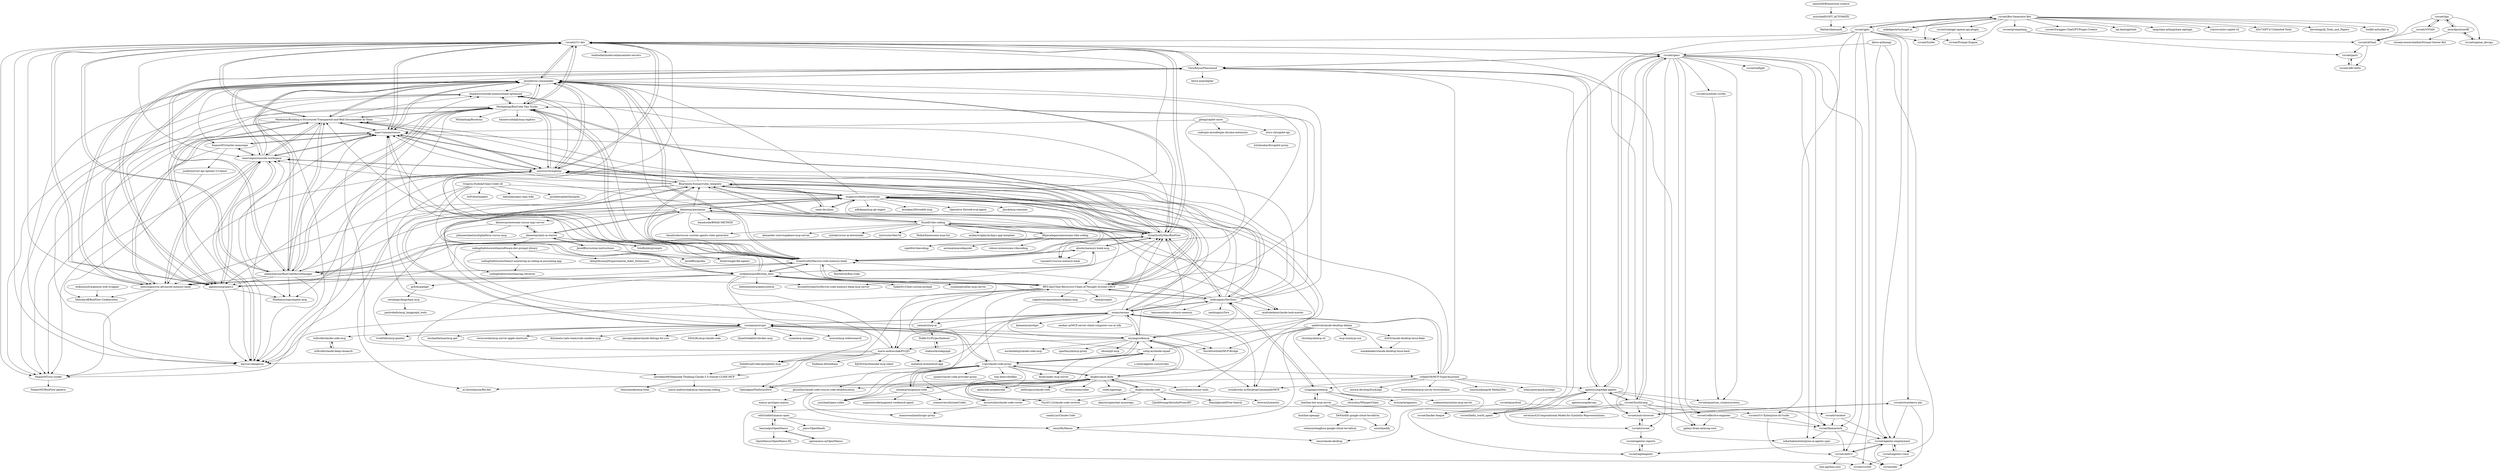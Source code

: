digraph G {
"nanowell/Brainstorm-science" -> "murchie85/GPT_AUTOMATE"
"awardpool/cardfi" -> "ruvnet/daa"
"awardpool/cardfi" -> "ruvnet/openai_devops"
"awardpool/cardfi" -> "streamviewerchatbot/Stream-Viewer-Bot" ["e"=1]
"ruvnet/Bot-Generator-Bot" -> "ruvnet/Surfer"
"ruvnet/Bot-Generator-Bot" -> "ruvnet/Prompt-Engine"
"ruvnet/Bot-Generator-Bot" -> "ruvnet/chatgpt-openai-api-plugin"
"ruvnet/Bot-Generator-Bot" -> "ruvnet/gpts"
"ruvnet/Bot-Generator-Bot" -> "mikebpech/turbogpt.ai"
"ruvnet/Bot-Generator-Bot" -> "ruvnet/promptlang"
"ruvnet/Bot-Generator-Bot" -> "ruvnet/Swagger-ChatGPT-Plugin-Creator"
"ruvnet/Bot-Generator-Bot" -> "ruvnet/AiToml"
"ruvnet/Bot-Generator-Bot" -> "ian-kent/gptchat" ["e"=1]
"ruvnet/Bot-Generator-Bot" -> "Mattie/chatsnack"
"ruvnet/Bot-Generator-Bot" -> "langchain-ai/langchain-aiplugin" ["e"=1]
"ruvnet/Bot-Generator-Bot" -> "rsaryev/auto-copilot-cli" ["e"=1]
"ruvnet/Bot-Generator-Bot" -> "d3n7/GPT-4-Unlimited-Tools" ["e"=1]
"ruvnet/Bot-Generator-Bot" -> "daveshap/AI_Tools_and_Papers" ["e"=1]
"ruvnet/Bot-Generator-Bot" -> "toolkit-ai/toolkit-ai" ["e"=1]
"ruvnet/daa" -> "ruvnet/VIVIAN"
"ruvnet/daa" -> "awardpool/cardfi"
"ruvnet/daa" -> "ruvnet/AiToml"
"ruvnet/daa" -> "ruvnet/openai_devops"
"ruvnet/VIVIAN" -> "ruvnet/daa"
"ruvnet/VIVIAN" -> "ruvnet/AiToml"
"ruvnet/promptlang" -> "ruvnet/paris"
"ruvnet/promptlang" -> "ruvnet/AiToml"
"ruvnet/chatgpt-openai-api-plugin" -> "ruvnet/Surfer"
"ruvnet/chatgpt-openai-api-plugin" -> "ruvnet/Prompt-Engine"
"ruvnet/AiToml" -> "ruvnet/paris"
"ruvnet/AiToml" -> "ruvnet/ARCADIA"
"ruvnet/ruvnet" -> "ruvnet/auto-browser"
"ruvnet/ruvnet" -> "ruvnet/agentic-reports"
"murchie85/GPT_AUTOMATE" -> "Mattie/chatsnack"
"mikebpech/turbogpt.ai" -> "ruvnet/Bot-Generator-Bot"
"ruvnet/openai_devops" -> "awardpool/cardfi"
"ruvnet/paris" -> "ruvnet/ARCADIA"
"ruvnet/ARCADIA" -> "ruvnet/paris"
"Grigorij-Dudnik/Clean-Coder-AI" -> "ai-christianson/RA.Aid" ["e"=1]
"Grigorij-Dudnik/Clean-Coder-AI" -> "snagasuri/deebo-prototype"
"Grigorij-Dudnik/Clean-Coder-AI" -> "nickbaumann98/cline_docs"
"Grigorij-Dudnik/Clean-Coder-AI" -> "grll/mcpadapt"
"Grigorij-Dudnik/Clean-Coder-AI" -> "daeisbae/open-repo-wiki"
"Grigorij-Dudnik/Clean-Coder-AI" -> "jacobbergdahl/limopola"
"Grigorij-Dudnik/Clean-Coder-AI" -> "itsPreto/tangent"
"khive-ai/lionagi" -> "ruvnet/agentic-employment"
"khive-ai/lionagi" -> "ruvnet/agentic-voice"
"khive-ai/lionagi" -> "ruvnet/sparc"
"ruvnet/gpts" -> "ruvnet/Prompt-Engine"
"ruvnet/gpts" -> "ruvnet/rUv-Enterprise-AI-Guide"
"ruvnet/gpts" -> "ruvnet/ruvbot"
"ruvnet/gpts" -> "ruvnet/agentic-employment"
"ruvnet/gpts" -> "ruvnet/Bot-Generator-Bot"
"ruvnet/gpts" -> "ruvnet/rUv-dev"
"ruvnet/gpts" -> "ruvnet/Surfer"
"ruvnet/gpts" -> "ruvnet/agileagents"
"ruvnet/gpts" -> "ruvnet/llamastack"
"ruvnet/gpts" -> "ruvnet/strawberry-phi"
"ruvnet/rUv-dev" -> "Mnehmos/Building-a-Structured-Transparent-and-Well-Documented-AI-Team"
"ruvnet/rUv-dev" -> "jezweb/roo-commander"
"ruvnet/rUv-dev" -> "marv1nnnnn/rooroo"
"ruvnet/rUv-dev" -> "ChrisRoyse/Pheromind"
"ruvnet/rUv-dev" -> "ruvnet/sparc"
"ruvnet/rUv-dev" -> "agenticsorg/sparc2"
"ruvnet/rUv-dev" -> "Michaelzag/RooCode-Tips-Tricks"
"ruvnet/rUv-dev" -> "enescingoz/roo-advanced-memory-bank"
"ruvnet/rUv-dev" -> "enescingoz/roocode-workspace"
"ruvnet/rUv-dev" -> "sincover/Symphony"
"ruvnet/rUv-dev" -> "adamwlarson/RooCodeMicroManager"
"ruvnet/rUv-dev" -> "NamesMT/roo-rocket"
"ruvnet/rUv-dev" -> "GreatScottyMac/RooFlow"
"ruvnet/rUv-dev" -> "darrynv/dangeroo"
"ruvnet/rUv-dev" -> "waldzellai/model-enhancement-servers"
"ruvnet/guardrail" -> "ruvnet/rUv-Enterprise-AI-Guide"
"ruvnet/guardrail" -> "ruvnet/ruvbot"
"ruvnet/rUv-Enterprise-AI-Guide" -> "ruvnet/AiHCC"
"ruvnet/rUv-Enterprise-AI-Guide" -> "ruvnet/llamastack"
"NamesMT/starter-monorepo" -> "NamesMT/roo-rocket"
"NamesMT/starter-monorepo" -> "enescingoz/roocode-workspace"
"NamesMT/starter-monorepo" -> "marv1nnnnn/rooroo"
"NamesMT/starter-monorepo" -> "junfeiwa/rust-api-spinner-v3-latest"
"ruvnet/AiHCC" -> "ruvnet/agentic-employment"
"ruvnet/AiHCC" -> "ruvnet/aihl"
"ruvnet/AiHCC" -> "lion-agi/lion-core"
"rusiaaman/wcgw" -> "ezyang/codemcp"
"rusiaaman/wcgw" -> "1rgs/claude-code-proxy"
"rusiaaman/wcgw" -> "oraios/serena"
"rusiaaman/wcgw" -> "Automata-Labs-team/code-sandbox-mcp" ["e"=1]
"rusiaaman/wcgw" -> "jasonjmcghee/claude-debugs-for-you" ["e"=1]
"rusiaaman/wcgw" -> "SDGLBL/mcp-claude-code" ["e"=1]
"rusiaaman/wcgw" -> "QuantGeekDev/docker-mcp" ["e"=1]
"rusiaaman/wcgw" -> "mzxrai/mcp-webresearch" ["e"=1]
"rusiaaman/wcgw" -> "snagasuri/deebo-prototype"
"rusiaaman/wcgw" -> "michaellatman/mcp-get" ["e"=1]
"rusiaaman/wcgw" -> "recursechat/mcp-server-apple-shortcuts" ["e"=1]
"rusiaaman/wcgw" -> "SecretiveShell/MCP-Bridge" ["e"=1]
"rusiaaman/wcgw" -> "willccbb/claude-code-mcp"
"rusiaaman/wcgw" -> "zueai/mcp-manager" ["e"=1]
"rusiaaman/wcgw" -> "vivekVells/mcp-pandoc" ["e"=1]
"jjleng/copilot-more" -> "GreatScottyMac/roo-code-memory-bank"
"jjleng/copilot-more" -> "marv1nnnnn/rooroo"
"jjleng/copilot-more" -> "ericc-ch/copilot-api"
"jjleng/copilot-more" -> "codespin-ai/codespin-chrome-extension" ["e"=1]
"DeNA/dify-google-cloud-terraform" -> "uezo/linedify"
"DeNA/dify-google-cloud-terraform" -> "sotazum/langfuse-google-cloud-terraform"
"codingthefuturewithai/software-dev-prompt-library" -> "codingthefuturewithai/rag-retriever"
"codingthefuturewithai/software-dev-prompt-library" -> "codingthefuturewithai/yt-mastering-ai-coding-ai-journaling-app"
"codingthefuturewithai/software-dev-prompt-library" -> "AbhijitKumarJ/Experimental_Aider_Extensions"
"rectalogic/langchain-mcp" -> "paulrobello/mcp_langgraph_tools"
"ruvnet/sparc" -> "ruvnet/SynthLang"
"ruvnet/sparc" -> "ruvnet/rUv-dev"
"ruvnet/sparc" -> "ruvnet/reflective-engineer"
"ruvnet/sparc" -> "ruvnet/llamastack"
"ruvnet/sparc" -> "ruvnet/voicebot"
"ruvnet/sparc" -> "ruvnet/ruvnet"
"ruvnet/sparc" -> "ChrisRoyse/Pheromind"
"ruvnet/sparc" -> "ruvnet/quantum_cryptocurrency"
"ruvnet/sparc" -> "agenticsorg/edge-agents"
"ruvnet/sparc" -> "ruvnet/inflight"
"ruvnet/sparc" -> "zoharbabin/enterprise-ai-agents-spec"
"ruvnet/sparc" -> "ruvnet/auto-browser"
"ruvnet/sparc" -> "galaxy-brain-ai/mcog-core"
"ruvnet/sparc" -> "ruvnet/symbolic-scribe"
"ruvnet/sparc" -> "ruvnet/AiHCC"
"ruvnet/agentic-voice" -> "ruvnet/agentic-employment"
"ruvnet/agentic-voice" -> "ruvnet/ruvbot"
"ruvnet/voicebot" -> "ruvnet/llamastack"
"ruvnet/voicebot" -> "ruvnet/agentic-employment"
"ruvnet/agileagents" -> "ruvnet/agentic-reports"
"ruvnet/symbolic-scribe" -> "ruvnet/quantum_cryptocurrency"
"ruvnet/llamastack" -> "ruvnet/AiHCC"
"ruvnet/llamastack" -> "ruvnet/agentic-employment"
"ruvnet/llamastack" -> "zoharbabin/enterprise-ai-agents-spec"
"ruvnet/agentic-employment" -> "ruvnet/AiHCC"
"ruvnet/agentic-employment" -> "ruvnet/aihl"
"ruvnet/agentic-employment" -> "ruvnet/agentic-voice"
"ruvnet/agentic-employment" -> "ruvnet/agileagents"
"ruvnet/strawberry-phi" -> "ruvnet/aihl"
"ruvnet/strawberry-phi" -> "ruvnet/agentic-employment"
"ruvnet/strawberry-phi" -> "ruvnet/auto-browser"
"codingthefuturewithai/yt-mastering-ai-coding-ai-journaling-app" -> "codingthefuturewithai/rag-retriever"
"ruvnet/agentic-reports" -> "ruvnet/agileagents"
"EnzeD/vibe-coding" -> "Bhartendu-Kumar/rules_template"
"EnzeD/vibe-coding" -> "eyaltoledano/claude-task-master" ["e"=1]
"EnzeD/vibe-coding" -> "filipecalegario/awesome-vibe-coding"
"EnzeD/vibe-coding" -> "kleneway/pastemax"
"EnzeD/vibe-coding" -> "instructa/viber3d" ["e"=1]
"EnzeD/vibe-coding" -> "MobinX/awesome-mcp-list" ["e"=1]
"EnzeD/vibe-coding" -> "cpjet64/vibecoding"
"EnzeD/vibe-coding" -> "mckaywrigley/mckays-app-template" ["e"=1]
"EnzeD/vibe-coding" -> "eastlondoner/cursor-tools" ["e"=1]
"EnzeD/vibe-coding" -> "snagasuri/deebo-prototype"
"EnzeD/vibe-coding" -> "alexander-zuev/supabase-mcp-server" ["e"=1]
"EnzeD/vibe-coding" -> "oslook/cursor-ai-downloads" ["e"=1]
"EnzeD/vibe-coding" -> "bmadcode/cursor-custom-agents-rules-generator" ["e"=1]
"EnzeD/vibe-coding" -> "GreatScottyMac/RooFlow"
"EnzeD/vibe-coding" -> "vanzan01/cursor-memory-bank" ["e"=1]
"henryalps/OpenManus" -> "whit3rabbit/manus-open"
"henryalps/OpenManus" -> "OpenManus/OpenManus-RL" ["e"=1]
"henryalps/OpenManus" -> "openmanus-ai/OpenManus"
"oraios/serena" -> "ezyang/codemcp"
"oraios/serena" -> "snagasuri/deebo-prototype"
"oraios/serena" -> "rusiaaman/wcgw"
"oraios/serena" -> "wonderwhy-er/DesktopCommanderMCP" ["e"=1]
"oraios/serena" -> "OpenAgentPlatform/Dive" ["e"=1]
"oraios/serena" -> "GreatScottyMac/RooFlow"
"oraios/serena" -> "sincover/Symphony"
"oraios/serena" -> "mario-andreschak/FLUJO"
"oraios/serena" -> "mediar-ai/MCP-server-client-computer-use-ai-sdk"
"oraios/serena" -> "srbhptl39/MCP-SuperAssistant"
"oraios/serena" -> "Bhartendu-Kumar/rules_template"
"oraios/serena" -> "cyberagiinc/DevDocs"
"oraios/serena" -> "ratacat/slurp-ai"
"oraios/serena" -> "metatool-ai/metatool-app" ["e"=1]
"oraios/serena" -> "katanemo/archgw" ["e"=1]
"openmanus-ai/OpenManus" -> "henryalps/OpenManus"
"RPG-fan/Cline-Recursive-Chain-of-Thought-System-CRCT-" -> "nickbaumann98/cline_docs"
"RPG-fan/Cline-Recursive-Chain-of-Thought-System-CRCT-" -> "jezweb/roo-commander"
"RPG-fan/Cline-Recursive-Chain-of-Thought-System-CRCT-" -> "snagasuri/deebo-prototype"
"RPG-fan/Cline-Recursive-Chain-of-Thought-System-CRCT-" -> "GreatScottyMac/RooFlow"
"RPG-fan/Cline-Recursive-Chain-of-Thought-System-CRCT-" -> "Michaelzag/RooCode-Tips-Tricks"
"RPG-fan/Cline-Recursive-Chain-of-Thought-System-CRCT-" -> "GreatScottyMac/roo-code-memory-bank"
"RPG-fan/Cline-Recursive-Chain-of-Thought-System-CRCT-" -> "Bhartendu-Kumar/rules_template"
"RPG-fan/Cline-Recursive-Chain-of-Thought-System-CRCT-" -> "cline/prompts"
"RPG-fan/Cline-Recursive-Chain-of-Thought-System-CRCT-" -> "DaInfernalCoder/perplexity-mcp"
"RPG-fan/Cline-Recursive-Chain-of-Thought-System-CRCT-" -> "cyberagiinc/DevDocs"
"RPG-fan/Cline-Recursive-Chain-of-Thought-System-CRCT-" -> "darrynv/dangeroo"
"RPG-fan/Cline-Recursive-Chain-of-Thought-System-CRCT-" -> "cognitivecomputations/dolphin-mcp" ["e"=1]
"RPG-fan/Cline-Recursive-Chain-of-Thought-System-CRCT-" -> "ratacat/slurp-ai"
"RPG-fan/Cline-Recursive-Chain-of-Thought-System-CRCT-" -> "mario-andreschak/FLUJO"
"RPG-fan/Cline-Recursive-Chain-of-Thought-System-CRCT-" -> "marv1nnnnn/rooroo"
"dnakov/anon-kode" -> "dnakov/claude-code"
"dnakov/anon-kode" -> "1rgs/claude-code-proxy"
"dnakov/anon-kode" -> "ymichael/open-codex" ["e"=1]
"dnakov/anon-kode" -> "opencode-ai/opencode" ["e"=1]
"dnakov/anon-kode" -> "anthropics/claude-code" ["e"=1]
"dnakov/anon-kode" -> "Yuyz0112/claude-code-reverse"
"dnakov/anon-kode" -> "drivecore/mycoder"
"dnakov/anon-kode" -> "raizamartin/gemini-code"
"dnakov/anon-kode" -> "ezyang/codemcp"
"dnakov/anon-kode" -> "ai-christianson/RA.Aid" ["e"=1]
"dnakov/anon-kode" -> "eastlondoner/cursor-tools" ["e"=1]
"dnakov/anon-kode" -> "ghuntley/claude-code-source-code-deobfuscation"
"dnakov/anon-kode" -> "musistudio/claude-code-router"
"dnakov/anon-kode" -> "coder/agentapi" ["e"=1]
"dnakov/anon-kode" -> "oraios/serena"
"GreatScottyMac/roo-code-memory-bank" -> "GreatScottyMac/RooFlow"
"GreatScottyMac/roo-code-memory-bank" -> "Michaelzag/RooCode-Tips-Tricks"
"GreatScottyMac/roo-code-memory-bank" -> "jezweb/roo-commander"
"GreatScottyMac/roo-code-memory-bank" -> "ruvnet/rUv-dev"
"GreatScottyMac/roo-code-memory-bank" -> "Bhartendu-Kumar/rules_template"
"GreatScottyMac/roo-code-memory-bank" -> "shipdocs/roocode-memorybank-optimized"
"GreatScottyMac/roo-code-memory-bank" -> "nickbaumann98/cline_docs"
"GreatScottyMac/roo-code-memory-bank" -> "alioshr/memory-bank-mcp"
"GreatScottyMac/roo-code-memory-bank" -> "enescingoz/roo-advanced-memory-bank"
"GreatScottyMac/roo-code-memory-bank" -> "marv1nnnnn/rooroo"
"GreatScottyMac/roo-code-memory-bank" -> "adamwlarson/RooCodeMicroManager"
"GreatScottyMac/roo-code-memory-bank" -> "Mnehmos/Building-a-Structured-Transparent-and-Well-Documented-AI-Team"
"GreatScottyMac/roo-code-memory-bank" -> "RPG-fan/Cline-Recursive-Chain-of-Thought-System-CRCT-"
"GreatScottyMac/roo-code-memory-bank" -> "sincover/Symphony"
"GreatScottyMac/roo-code-memory-bank" -> "RooVetGit/Roo-Code" ["e"=1]
"GreatScottyMac/RooFlow" -> "GreatScottyMac/roo-code-memory-bank"
"GreatScottyMac/RooFlow" -> "jezweb/roo-commander"
"GreatScottyMac/RooFlow" -> "Michaelzag/RooCode-Tips-Tricks"
"GreatScottyMac/RooFlow" -> "Bhartendu-Kumar/rules_template"
"GreatScottyMac/RooFlow" -> "sincover/Symphony"
"GreatScottyMac/RooFlow" -> "enescingoz/roocode-workspace"
"GreatScottyMac/RooFlow" -> "marv1nnnnn/rooroo"
"GreatScottyMac/RooFlow" -> "ruvnet/rUv-dev"
"GreatScottyMac/RooFlow" -> "Mnehmos/Building-a-Structured-Transparent-and-Well-Documented-AI-Team"
"GreatScottyMac/RooFlow" -> "cyberagiinc/DevDocs"
"GreatScottyMac/RooFlow" -> "enescingoz/roo-advanced-memory-bank"
"GreatScottyMac/RooFlow" -> "shipdocs/roocode-memorybank-optimized"
"GreatScottyMac/RooFlow" -> "adamwlarson/RooCodeMicroManager"
"GreatScottyMac/RooFlow" -> "alioshr/memory-bank-mcp"
"GreatScottyMac/RooFlow" -> "agenticsorg/sparc2"
"sincover/Symphony" -> "marv1nnnnn/rooroo"
"sincover/Symphony" -> "enescingoz/roocode-workspace"
"sincover/Symphony" -> "jezweb/roo-commander"
"sincover/Symphony" -> "enescingoz/roo-advanced-memory-bank"
"sincover/Symphony" -> "GreatScottyMac/RooFlow"
"sincover/Symphony" -> "ruvnet/rUv-dev"
"sincover/Symphony" -> "Mnehmos/Building-a-Structured-Transparent-and-Well-Documented-AI-Team"
"sincover/Symphony" -> "agenticsorg/sparc2"
"sincover/Symphony" -> "darrynv/dangeroo"
"sincover/Symphony" -> "Mnehmos/reprompter-mcp"
"sincover/Symphony" -> "Bhartendu-Kumar/rules_template"
"sincover/Symphony" -> "Michaelzag/RooCode-Tips-Tricks"
"sincover/Symphony" -> "shipdocs/roocode-memorybank-optimized"
"DaInfernalCoder/perplexity-mcp" -> "newideas99/Deepseek-Thinking-Claude-3.5-Sonnet-CLINE-MCP"
"aaddrick/claude-desktop-debian" -> "emsi/claude-desktop"
"aaddrick/claude-desktop-debian" -> "wankdanker/claude-desktop-linux-bash"
"aaddrick/claude-desktop-debian" -> "k3d3/claude-desktop-linux-flake"
"aaddrick/claude-desktop-debian" -> "emsi/MyManus"
"aaddrick/claude-desktop-debian" -> "wonderwhy-er/DesktopCommanderMCP" ["e"=1]
"aaddrick/claude-desktop-debian" -> "SecretiveShell/MCP-Bridge" ["e"=1]
"aaddrick/claude-desktop-debian" -> "ezyang/codemcp"
"aaddrick/claude-desktop-debian" -> "chrishayuk/mcp-cli" ["e"=1]
"aaddrick/claude-desktop-debian" -> "mcp-use/mcp-use" ["e"=1]
"ezyang/codemcp" -> "rusiaaman/wcgw"
"ezyang/codemcp" -> "oraios/serena"
"ezyang/codemcp" -> "wonderwhy-er/DesktopCommanderMCP" ["e"=1]
"ezyang/codemcp" -> "1rgs/claude-code-proxy"
"ezyang/codemcp" -> "GreatScottyMac/RooFlow"
"ezyang/codemcp" -> "sparfenyuk/mcp-proxy" ["e"=1]
"ezyang/codemcp" -> "dnakov/anon-kode"
"ezyang/codemcp" -> "mario-andreschak/FLUJO"
"ezyang/codemcp" -> "idosal/git-mcp" ["e"=1]
"ezyang/codemcp" -> "SecretiveShell/MCP-Bridge" ["e"=1]
"ezyang/codemcp" -> "auchenberg/claude-code-mcp"
"ezyang/codemcp" -> "cyberagiinc/DevDocs"
"ezyang/codemcp" -> "snagasuri/deebo-prototype"
"ezyang/codemcp" -> "Bhartendu-Kumar/rules_template"
"ezyang/codemcp" -> "smtg-ai/claude-squad"
"1rgs/claude-code-proxy" -> "dnakov/anon-kode"
"1rgs/claude-code-proxy" -> "smtg-ai/claude-squad"
"1rgs/claude-code-proxy" -> "rusiaaman/wcgw"
"1rgs/claude-code-proxy" -> "maxnowack/anthropic-proxy"
"1rgs/claude-code-proxy" -> "raizamartin/gemini-code"
"1rgs/claude-code-proxy" -> "musistudio/claude-code-router"
"1rgs/claude-code-proxy" -> "ujisati/claude-code-provider-proxy"
"1rgs/claude-code-proxy" -> "disler/aider-mcp-server" ["e"=1]
"1rgs/claude-code-proxy" -> "ymichael/open-codex" ["e"=1]
"1rgs/claude-code-proxy" -> "ezyang/codemcp"
"1rgs/claude-code-proxy" -> "RPG-fan/Cline-Recursive-Chain-of-Thought-System-CRCT-"
"1rgs/claude-code-proxy" -> "ghuntley/claude-code-source-code-deobfuscation"
"1rgs/claude-code-proxy" -> "srbhptl39/MCP-SuperAssistant"
"1rgs/claude-code-proxy" -> "Yuyz0112/claude-code-reverse"
"1rgs/claude-code-proxy" -> "tom-doerr/dotfiles" ["e"=1]
"Bhartendu-Kumar/rules_template" -> "GreatScottyMac/RooFlow"
"Bhartendu-Kumar/rules_template" -> "jezweb/roo-commander"
"Bhartendu-Kumar/rules_template" -> "marv1nnnnn/rooroo"
"Bhartendu-Kumar/rules_template" -> "GreatScottyMac/roo-code-memory-bank"
"Bhartendu-Kumar/rules_template" -> "enescingoz/roo-advanced-memory-bank"
"Bhartendu-Kumar/rules_template" -> "Mnehmos/Building-a-Structured-Transparent-and-Well-Documented-AI-Team"
"Bhartendu-Kumar/rules_template" -> "sincover/Symphony"
"Bhartendu-Kumar/rules_template" -> "snagasuri/deebo-prototype"
"Bhartendu-Kumar/rules_template" -> "enescingoz/roocode-workspace"
"Bhartendu-Kumar/rules_template" -> "vanzan01/cursor-memory-bank" ["e"=1]
"Bhartendu-Kumar/rules_template" -> "agenticsorg/sparc2"
"Bhartendu-Kumar/rules_template" -> "nickbaumann98/cline_docs"
"Bhartendu-Kumar/rules_template" -> "smat-dev/jinni"
"Bhartendu-Kumar/rules_template" -> "cyberagiinc/DevDocs"
"Bhartendu-Kumar/rules_template" -> "RPG-fan/Cline-Recursive-Chain-of-Thought-System-CRCT-"
"srbhptl39/MCP-SuperAssistant" -> "ChrisRoyse/Pheromind"
"srbhptl39/MCP-SuperAssistant" -> "wenyuanw/quick-prompt" ["e"=1]
"srbhptl39/MCP-SuperAssistant" -> "snagasuri/deebo-prototype"
"srbhptl39/MCP-SuperAssistant" -> "oraios/serena"
"srbhptl39/MCP-SuperAssistant" -> "agenticsorg/edge-agents"
"srbhptl39/MCP-SuperAssistant" -> "OpenAgentPlatform/Dive" ["e"=1]
"srbhptl39/MCP-SuperAssistant" -> "aurora-develop/Duck2api" ["e"=1]
"srbhptl39/MCP-SuperAssistant" -> "browserbase/mcp-server-browserbase" ["e"=1]
"srbhptl39/MCP-SuperAssistant" -> "ryoppippi/sitemcp"
"srbhptl39/MCP-SuperAssistant" -> "hanshuaikang/AI-Media2Doc" ["e"=1]
"srbhptl39/MCP-SuperAssistant" -> "wonderwhy-er/DesktopCommanderMCP" ["e"=1]
"snagasuri/deebo-prototype" -> "Bhartendu-Kumar/rules_template"
"snagasuri/deebo-prototype" -> "jezweb/roo-commander"
"snagasuri/deebo-prototype" -> "oraios/serena"
"snagasuri/deebo-prototype" -> "RPG-fan/Cline-Recursive-Chain-of-Thought-System-CRCT-"
"snagasuri/deebo-prototype" -> "sincover/Symphony"
"snagasuri/deebo-prototype" -> "ruvnet/rUv-dev"
"snagasuri/deebo-prototype" -> "Arindam200/reddit-mcp"
"snagasuri/deebo-prototype" -> "Operative-Sh/web-eval-agent" ["e"=1]
"snagasuri/deebo-prototype" -> "smat-dev/jinni"
"snagasuri/deebo-prototype" -> "darrynv/dangeroo"
"snagasuri/deebo-prototype" -> "Jacck/mcp-reasoner" ["e"=1]
"snagasuri/deebo-prototype" -> "adhikasp/mcp-git-ingest" ["e"=1]
"snagasuri/deebo-prototype" -> "GreatScottyMac/RooFlow"
"snagasuri/deebo-prototype" -> "kleneway/pastemax"
"snagasuri/deebo-prototype" -> "rusiaaman/wcgw"
"musistudio/claude-code-router" -> "maxnowack/anthropic-proxy"
"cyberagiinc/DevDocs" -> "GreatScottyMac/RooFlow"
"cyberagiinc/DevDocs" -> "jezweb/roo-commander"
"cyberagiinc/DevDocs" -> "Bhartendu-Kumar/rules_template"
"cyberagiinc/DevDocs" -> "GreatScottyMac/roo-code-memory-bank"
"cyberagiinc/DevDocs" -> "ryoppippi/sitemcp"
"cyberagiinc/DevDocs" -> "sincover/Symphony"
"cyberagiinc/DevDocs" -> "snagasuri/deebo-prototype"
"cyberagiinc/DevDocs" -> "oraios/serena"
"cyberagiinc/DevDocs" -> "RPG-fan/Cline-Recursive-Chain-of-Thought-System-CRCT-"
"cyberagiinc/DevDocs" -> "nickbaumann98/cline_docs"
"cyberagiinc/DevDocs" -> "Michaelzag/RooCode-Tips-Tricks"
"cyberagiinc/DevDocs" -> "marv1nnnnn/rooroo"
"cyberagiinc/DevDocs" -> "eyaltoledano/claude-task-master" ["e"=1]
"cyberagiinc/DevDocs" -> "basicmachines-co/basic-memory" ["e"=1]
"cyberagiinc/DevDocs" -> "nanbingxyz/5ire" ["e"=1]
"smat-dev/jinni" -> "Bhartendu-Kumar/rules_template"
"smat-dev/jinni" -> "snagasuri/deebo-prototype"
"ratacat/slurp-ai" -> "Dolfie-01/ProjectIndexer"
"ratacat/slurp-ai" -> "marv1nnnnn/rooroo"
"kleneway/next-ai-starter" -> "kleneway/awesome-cursor-mpc-server"
"kleneway/next-ai-starter" -> "kleneway/pastemax"
"kleneway/next-ai-starter" -> "JeredBlu/custom-instructions"
"kleneway/next-ai-starter" -> "VoloBuilds/prompts"
"kleneway/next-ai-starter" -> "codingthefuturewithai/software-dev-prompt-library"
"kleneway/next-ai-starter" -> "adamwlarson/RooCodeMicroManager"
"kleneway/next-ai-starter" -> "disler/single-file-agents" ["e"=1]
"kleneway/pastemax" -> "kleneway/next-ai-starter"
"kleneway/pastemax" -> "snagasuri/deebo-prototype"
"kleneway/pastemax" -> "Bhartendu-Kumar/rules_template"
"kleneway/pastemax" -> "adamwlarson/RooCodeMicroManager"
"kleneway/pastemax" -> "kleneway/awesome-cursor-mpc-server"
"kleneway/pastemax" -> "eyaltoledano/claude-task-master" ["e"=1]
"kleneway/pastemax" -> "GreatScottyMac/RooFlow"
"kleneway/pastemax" -> "RPG-fan/Cline-Recursive-Chain-of-Thought-System-CRCT-"
"kleneway/pastemax" -> "jezweb/roo-commander"
"kleneway/pastemax" -> "bmadcode/BMAD-METHOD" ["e"=1]
"kleneway/pastemax" -> "bmadcode/cursor-custom-agents-rules-generator" ["e"=1]
"kleneway/pastemax" -> "EnzeD/vibe-coding"
"kleneway/pastemax" -> "rusiaaman/wcgw"
"kleneway/pastemax" -> "GreatScottyMac/roo-code-memory-bank"
"kleneway/pastemax" -> "raizamartin/gemini-code"
"emsi/MyManus" -> "emsi/claude-desktop"
"dnakov/claude-code" -> "dnakov/anon-kode"
"dnakov/claude-code" -> "Yuyz0112/claude-code-reverse"
"dnakov/claude-code" -> "musistudio/claude-code-router"
"dnakov/claude-code" -> "akazwz/openchat-monorepo" ["e"=1]
"dnakov/claude-code" -> "CJackHwang/AIstudioProxyAPI" ["e"=1]
"dnakov/claude-code" -> "HanzlaJavaid/Free-Search" ["e"=1]
"dnakov/claude-code" -> "foreveryh/mentis" ["e"=1]
"alioshr/memory-bank-mcp" -> "GreatScottyMac/roo-code-memory-bank"
"alioshr/memory-bank-mcp" -> "GreatScottyMac/RooFlow"
"alioshr/memory-bank-mcp" -> "IncomeStreamSurfer/roo-code-memory-bank-mcp-server"
"alioshr/memory-bank-mcp" -> "vanzan01/cursor-memory-bank" ["e"=1]
"nickbaumann98/cline_docs" -> "GreatScottyMac/roo-code-memory-bank"
"nickbaumann98/cline_docs" -> "RPG-fan/Cline-Recursive-Chain-of-Thought-System-CRCT-"
"nickbaumann98/cline_docs" -> "Tjeker61/Cline-custom-prompt"
"nickbaumann98/cline_docs" -> "newideas99/Deepseek-Thinking-Claude-3.5-Sonnet-CLINE-MCP"
"nickbaumann98/cline_docs" -> "GreatScottyMac/RooFlow"
"nickbaumann98/cline_docs" -> "Bhartendu-Kumar/rules_template"
"nickbaumann98/cline_docs" -> "Michaelzag/RooCode-Tips-Tricks"
"nickbaumann98/cline_docs" -> "DaInfernalCoder/perplexity-mcp"
"nickbaumann98/cline_docs" -> "enescingoz/roo-advanced-memory-bank"
"nickbaumann98/cline_docs" -> "jezweb/roo-commander"
"nickbaumann98/cline_docs" -> "mario-andreschak/FLUJO"
"nickbaumann98/cline_docs" -> "grll/mcpadapt"
"nickbaumann98/cline_docs" -> "alioshr/memory-bank-mcp"
"nickbaumann98/cline_docs" -> "cyanheads/atlas-mcp-server" ["e"=1]
"nickbaumann98/cline_docs" -> "heltonteixeira/openrouterai"
"ghuntley/claude-code-source-code-deobfuscation" -> "emsi/MyManus"
"ghuntley/claude-code-source-code-deobfuscation" -> "manus-pro/open-manus"
"grll/mcpadapt" -> "rectalogic/langchain-mcp"
"enescingoz/roo-advanced-memory-bank" -> "enescingoz/roocode-workspace"
"enescingoz/roo-advanced-memory-bank" -> "marv1nnnnn/rooroo"
"enescingoz/roo-advanced-memory-bank" -> "NamesMT/roo-rocket"
"enescingoz/roo-advanced-memory-bank" -> "hheydaroff/RooFlow-Cookiecutter"
"enescingoz/roo-advanced-memory-bank" -> "jezweb/roo-commander"
"filipecalegario/awesome-vibe-coding" -> "cpjet64/vibecoding"
"filipecalegario/awesome-vibe-coding" -> "roboco-io/awesome-vibecoding"
"filipecalegario/awesome-vibe-coding" -> "EnzeD/vibe-coding"
"filipecalegario/awesome-vibe-coding" -> "automata/aicodeguide"
"raizamartin/gemini-code" -> "1rgs/claude-code-proxy"
"raizamartin/gemini-code" -> "ymichael/open-codex" ["e"=1]
"raizamartin/gemini-code" -> "osanseviero/InstantCoder" ["e"=1]
"raizamartin/gemini-code" -> "dnakov/anon-kode"
"raizamartin/gemini-code" -> "augmentcode/augment-swebench-agent" ["e"=1]
"jezweb/roo-commander" -> "ruvnet/rUv-dev"
"jezweb/roo-commander" -> "GreatScottyMac/RooFlow"
"jezweb/roo-commander" -> "enescingoz/roocode-workspace"
"jezweb/roo-commander" -> "marv1nnnnn/rooroo"
"jezweb/roo-commander" -> "Mnehmos/Building-a-Structured-Transparent-and-Well-Documented-AI-Team"
"jezweb/roo-commander" -> "Michaelzag/RooCode-Tips-Tricks"
"jezweb/roo-commander" -> "enescingoz/roo-advanced-memory-bank"
"jezweb/roo-commander" -> "sincover/Symphony"
"jezweb/roo-commander" -> "GreatScottyMac/roo-code-memory-bank"
"jezweb/roo-commander" -> "darrynv/dangeroo"
"jezweb/roo-commander" -> "adamwlarson/RooCodeMicroManager"
"jezweb/roo-commander" -> "ChrisRoyse/Pheromind"
"jezweb/roo-commander" -> "agenticsorg/sparc2"
"jezweb/roo-commander" -> "shipdocs/roocode-memorybank-optimized"
"jezweb/roo-commander" -> "NamesMT/starter-monorepo"
"ryoppippi/sitemcp" -> "cyberagiinc/DevDocs"
"ryoppippi/sitemcp" -> "line/line-bot-mcp-server"
"ryoppippi/sitemcp" -> "chrischoy/WhisperChain" ["e"=1]
"ryoppippi/sitemcp" -> "ericciarla/aginews" ["e"=1]
"ryoppippi/sitemcp" -> "makenotion/notion-mcp-server" ["e"=1]
"stakwork/stakgraph" -> "Dolfie-01/ProjectIndexer"
"JeredBlu/custom-instructions" -> "JeredBlu/guides"
"JeredBlu/custom-instructions" -> "disler/single-file-agents" ["e"=1]
"JeredBlu/custom-instructions" -> "kleneway/next-ai-starter"
"willccbb/claude-code-mcp" -> "willccbb/claude-deep-research"
"mario-andreschak/FLUJO" -> "newideas99/Deepseek-Thinking-Claude-3.5-Sonnet-CLINE-MCP"
"mario-andreschak/FLUJO" -> "darrynv/dangeroo"
"mario-andreschak/FLUJO" -> "metatool-ai/metatool-app" ["e"=1]
"mario-andreschak/FLUJO" -> "OpenAgentPlatform/Dive" ["e"=1]
"mario-andreschak/FLUJO" -> "DaInfernalCoder/perplexity-mcp"
"mario-andreschak/FLUJO" -> "shipdocs/roocode-memorybank-optimized"
"mario-andreschak/FLUJO" -> "Ejb503/multimodal-mcp-client" ["e"=1]
"mario-andreschak/FLUJO" -> "Toolbase-AI/toolbase" ["e"=1]
"mario-andreschak/FLUJO" -> "snagasuri/deebo-prototype"
"ruvnet/reflective-engineer" -> "galaxy-brain-ai/mcog-core"
"ruvnet/reflective-engineer" -> "ruvnet/llamastack"
"Yuyz0112/claude-code-reverse" -> "candyLuc/Claude-Code"
"adamwlarson/RooCodeMicroManager" -> "jezweb/roo-commander"
"adamwlarson/RooCodeMicroManager" -> "ChrisRoyse/Pheromind"
"adamwlarson/RooCodeMicroManager" -> "Mnehmos/Building-a-Structured-Transparent-and-Well-Documented-AI-Team"
"adamwlarson/RooCodeMicroManager" -> "enescingoz/roocode-workspace"
"adamwlarson/RooCodeMicroManager" -> "ruvnet/rUv-dev"
"adamwlarson/RooCodeMicroManager" -> "Michaelzag/RooCode-Tips-Tricks"
"adamwlarson/RooCodeMicroManager" -> "marv1nnnnn/rooroo"
"adamwlarson/RooCodeMicroManager" -> "enescingoz/roo-advanced-memory-bank"
"adamwlarson/RooCodeMicroManager" -> "GreatScottyMac/RooFlow"
"adamwlarson/RooCodeMicroManager" -> "agenticsorg/sparc2"
"adamwlarson/RooCodeMicroManager" -> "GreatScottyMac/roo-code-memory-bank"
"adamwlarson/RooCodeMicroManager" -> "Mnehmos/reprompter-mcp"
"adamwlarson/RooCodeMicroManager" -> "IncomeStreamSurfer/roo-code-memory-bank-mcp-server"
"adamwlarson/RooCodeMicroManager" -> "sincover/Symphony"
"adamwlarson/RooCodeMicroManager" -> "darrynv/dangeroo"
"Dolfie-01/ProjectIndexer" -> "stakwork/stakgraph"
"kleneway/awesome-cursor-mpc-server" -> "kleneway/next-ai-starter"
"kleneway/awesome-cursor-mpc-server" -> "vivekVells/mcp-pandoc" ["e"=1]
"kleneway/awesome-cursor-mpc-server" -> "johnneerdael/multiplatform-cursor-mcp"
"ruvnet/auto-browser" -> "ruvnet/strawberry-phi"
"ruvnet/auto-browser" -> "ruvnet/ruvnet"
"line/line-bot-mcp-server" -> "uezo/linedify"
"line/line-bot-mcp-server" -> "ryoppippi/sitemcp"
"line/line-bot-mcp-server" -> "DeNA/dify-google-cloud-terraform"
"line/line-bot-mcp-server" -> "line/line-openapi"
"shipdocs/roocode-memorybank-optimized" -> "darrynv/dangeroo"
"shipdocs/roocode-memorybank-optimized" -> "NamesMT/roo-rocket"
"shipdocs/roocode-memorybank-optimized" -> "Michaelzag/RooCode-Tips-Tricks"
"ericc-ch/copilot-api" -> "lutzleonhardt/copilot-proxy"
"smtg-ai/claude-squad" -> "1rgs/claude-code-proxy"
"smtg-ai/claude-squad" -> "disler/aider-mcp-server" ["e"=1]
"smtg-ai/claude-squad" -> "s-smits/agentic-cursorrules" ["e"=1]
"smtg-ai/claude-squad" -> "ymichael/open-codex" ["e"=1]
"smtg-ai/claude-squad" -> "snagasuri/deebo-prototype"
"smtg-ai/claude-squad" -> "rusiaaman/wcgw"
"agenticsorg/edge-agents" -> "ruvnet/hello_world_agent"
"agenticsorg/edge-agents" -> "ruvnet/SynthLang"
"agenticsorg/edge-agents" -> "ruvnet/auto-browser"
"agenticsorg/edge-agents" -> "ruvnet/sparc"
"agenticsorg/edge-agents" -> "ruvnet/quantum_cryptocurrency"
"agenticsorg/edge-agents" -> "agenticsorg/devops"
"agenticsorg/edge-agents" -> "ruvnet/ruvnet"
"agenticsorg/edge-agents" -> "ruvnet/voicebot"
"agenticsorg/edge-agents" -> "ChrisRoyse/Pheromind"
"agenticsorg/sparc2" -> "enescingoz/roocode-workspace"
"agenticsorg/sparc2" -> "darrynv/dangeroo"
"agenticsorg/sparc2" -> "Mnehmos/Building-a-Structured-Transparent-and-Well-Documented-AI-Team"
"agenticsorg/sparc2" -> "ChrisRoyse/Pheromind"
"agenticsorg/sparc2" -> "ruvnet/rUv-dev"
"agenticsorg/sparc2" -> "Mnehmos/reprompter-mcp"
"agenticsorg/sparc2" -> "jezweb/roo-commander"
"willccbb/claude-deep-research" -> "willccbb/claude-code-mcp"
"Michaelzag/RooCode-Tips-Tricks" -> "GreatScottyMac/roo-code-memory-bank"
"Michaelzag/RooCode-Tips-Tricks" -> "GreatScottyMac/RooFlow"
"Michaelzag/RooCode-Tips-Tricks" -> "jezweb/roo-commander"
"Michaelzag/RooCode-Tips-Tricks" -> "shipdocs/roocode-memorybank-optimized"
"Michaelzag/RooCode-Tips-Tricks" -> "Michaelzag/RooArmy"
"Michaelzag/RooCode-Tips-Tricks" -> "ruvnet/rUv-dev"
"Michaelzag/RooCode-Tips-Tricks" -> "Mnehmos/Building-a-Structured-Transparent-and-Well-Documented-AI-Team"
"Michaelzag/RooCode-Tips-Tricks" -> "agenticsorg/sparc2"
"Michaelzag/RooCode-Tips-Tricks" -> "adamwlarson/RooCodeMicroManager"
"Michaelzag/RooCode-Tips-Tricks" -> "marv1nnnnn/rooroo"
"Michaelzag/RooCode-Tips-Tricks" -> "NamesMT/roo-rocket"
"Michaelzag/RooCode-Tips-Tricks" -> "sincover/Symphony"
"Michaelzag/RooCode-Tips-Tricks" -> "darrynv/dangeroo"
"Michaelzag/RooCode-Tips-Tricks" -> "hannesrudolph/mcp-ragdocs" ["e"=1]
"marv1nnnnn/rooroo" -> "sincover/Symphony"
"marv1nnnnn/rooroo" -> "enescingoz/roo-advanced-memory-bank"
"marv1nnnnn/rooroo" -> "jezweb/roo-commander"
"marv1nnnnn/rooroo" -> "ruvnet/rUv-dev"
"marv1nnnnn/rooroo" -> "enescingoz/roocode-workspace"
"marv1nnnnn/rooroo" -> "NamesMT/starter-monorepo"
"marv1nnnnn/rooroo" -> "NamesMT/roo-rocket"
"marv1nnnnn/rooroo" -> "darrynv/dangeroo"
"marv1nnnnn/rooroo" -> "Mnehmos/Building-a-Structured-Transparent-and-Well-Documented-AI-Team"
"marv1nnnnn/rooroo" -> "GreatScottyMac/RooFlow"
"Mnehmos/Building-a-Structured-Transparent-and-Well-Documented-AI-Team" -> "Mnehmos/reprompter-mcp"
"Mnehmos/Building-a-Structured-Transparent-and-Well-Documented-AI-Team" -> "ruvnet/rUv-dev"
"Mnehmos/Building-a-Structured-Transparent-and-Well-Documented-AI-Team" -> "jezweb/roo-commander"
"Mnehmos/Building-a-Structured-Transparent-and-Well-Documented-AI-Team" -> "agenticsorg/sparc2"
"Mnehmos/Building-a-Structured-Transparent-and-Well-Documented-AI-Team" -> "enescingoz/roo-advanced-memory-bank"
"Mnehmos/Building-a-Structured-Transparent-and-Well-Documented-AI-Team" -> "enescingoz/roocode-workspace"
"Mnehmos/Building-a-Structured-Transparent-and-Well-Documented-AI-Team" -> "marv1nnnnn/rooroo"
"Mnehmos/Building-a-Structured-Transparent-and-Well-Documented-AI-Team" -> "shipdocs/roocode-memorybank-optimized"
"Mnehmos/Building-a-Structured-Transparent-and-Well-Documented-AI-Team" -> "sincover/Symphony"
"Mnehmos/Building-a-Structured-Transparent-and-Well-Documented-AI-Team" -> "Michaelzag/RooCode-Tips-Tricks"
"Mnehmos/Building-a-Structured-Transparent-and-Well-Documented-AI-Team" -> "adamwlarson/RooCodeMicroManager"
"Mnehmos/Building-a-Structured-Transparent-and-Well-Documented-AI-Team" -> "NamesMT/roo-rocket"
"enescingoz/roocode-workspace" -> "darrynv/dangeroo"
"enescingoz/roocode-workspace" -> "enescingoz/roo-advanced-memory-bank"
"enescingoz/roocode-workspace" -> "jezweb/roo-commander"
"enescingoz/roocode-workspace" -> "agenticsorg/sparc2"
"enescingoz/roocode-workspace" -> "marv1nnnnn/rooroo"
"enescingoz/roocode-workspace" -> "sincover/Symphony"
"enescingoz/roocode-workspace" -> "NamesMT/starter-monorepo"
"enescingoz/roocode-workspace" -> "NamesMT/roo-rocket"
"enescingoz/roocode-workspace" -> "shipdocs/roocode-memorybank-optimized"
"enescingoz/roocode-workspace" -> "Mnehmos/Building-a-Structured-Transparent-and-Well-Documented-AI-Team"
"darrynv/dangeroo" -> "enescingoz/roocode-workspace"
"darrynv/dangeroo" -> "NamesMT/roo-rocket"
"ruvnet/SynthLang" -> "ruvnet/sparc"
"ruvnet/SynthLang" -> "ruvnet/auto-browser"
"ruvnet/SynthLang" -> "agenticsorg/edge-agents"
"ruvnet/SynthLang" -> "ruvnet/reflective-engineer"
"ruvnet/SynthLang" -> "ruvnet/hacker-league"
"ruvnet/SynthLang" -> "galaxy-brain-ai/mcog-core"
"ruvnet/SynthLang" -> "ruvnet/hello_world_agent"
"ruvnet/SynthLang" -> "severian42/Computational-Model-for-Symbolic-Representations"
"ruvnet/SynthLang" -> "ruvnet/llamastack"
"ruvnet/SynthLang" -> "ruvnet/rUv-dev"
"ruvnet/hello_world_agent" -> "agenticsorg/edge-agents"
"eriksonssilva/gemini-web-wrapper" -> "hheydaroff/RooFlow-Cookiecutter"
"ChrisRoyse/Pheromind" -> "ruvnet/rUv-dev"
"ChrisRoyse/Pheromind" -> "agenticsorg/sparc2"
"ChrisRoyse/Pheromind" -> "jezweb/roo-commander"
"ChrisRoyse/Pheromind" -> "zoharbabin/enterprise-ai-agents-spec"
"ChrisRoyse/Pheromind" -> "adamwlarson/RooCodeMicroManager"
"ChrisRoyse/Pheromind" -> "darrynv/dangeroo"
"ChrisRoyse/Pheromind" -> "ruvnet/sparc"
"ChrisRoyse/Pheromind" -> "ruvnet/hacker-league"
"ChrisRoyse/Pheromind" -> "agenticsorg/edge-agents"
"ChrisRoyse/Pheromind" -> "khive-ai/pydapter"
"newideas99/Deepseek-Thinking-Claude-3.5-Sonnet-CLINE-MCP" -> "mario-andreschak/mcp-reasoning-coding"
"newideas99/Deepseek-Thinking-Claude-3.5-Sonnet-CLINE-MCP" -> "henryhawke/mcp-titan"
"junfeiwa/rust-api-spinner-v3-latest" -> "hheydaroff/RooFlow-Cookiecutter"
"manus-pro/open-manus" -> "whit3rabbit/manus-open"
"whit3rabbit/manus-open" -> "manus-pro/open-manus"
"whit3rabbit/manus-open" -> "emsi/MyManus"
"whit3rabbit/manus-open" -> "henryalps/OpenManus"
"whit3rabbit/manus-open" -> "joncv/OpenHands"
"k3d3/claude-desktop-linux-flake" -> "wankdanker/claude-desktop-linux-bash"
"NamesMT/roo-rocket" -> "NamesMT/RooFlow-generic"
"nanowell/Brainstorm-science" ["l"="41.842,1.861"]
"murchie85/GPT_AUTOMATE" ["l"="41.869,1.884"]
"awardpool/cardfi" ["l"="41.954,1.794"]
"ruvnet/daa" ["l"="41.963,1.82"]
"ruvnet/openai_devops" ["l"="41.974,1.791"]
"streamviewerchatbot/Stream-Viewer-Bot" ["l"="14.747,-12.246"]
"ruvnet/Bot-Generator-Bot" ["l"="41.953,1.944"]
"ruvnet/Surfer" ["l"="41.967,1.976"]
"ruvnet/Prompt-Engine" ["l"="41.95,1.983"]
"ruvnet/chatgpt-openai-api-plugin" ["l"="41.934,1.966"]
"ruvnet/gpts" ["l"="41.973,2.022"]
"mikebpech/turbogpt.ai" ["l"="41.929,1.922"]
"ruvnet/promptlang" ["l"="41.956,1.896"]
"ruvnet/Swagger-ChatGPT-Plugin-Creator" ["l"="41.978,1.925"]
"ruvnet/AiToml" ["l"="41.96,1.872"]
"ian-kent/gptchat" ["l"="41.083,-3.4"]
"Mattie/chatsnack" ["l"="41.903,1.91"]
"langchain-ai/langchain-aiplugin" ["l"="41.355,-3.774"]
"rsaryev/auto-copilot-cli" ["l"="41.127,-3.535"]
"d3n7/GPT-4-Unlimited-Tools" ["l"="44.022,0.453"]
"daveshap/AI_Tools_and_Papers" ["l"="40.684,1.033"]
"toolkit-ai/toolkit-ai" ["l"="41.324,-3.721"]
"ruvnet/VIVIAN" ["l"="41.968,1.842"]
"ruvnet/paris" ["l"="41.943,1.875"]
"ruvnet/ARCADIA" ["l"="41.941,1.858"]
"ruvnet/ruvnet" ["l"="41.993,2.096"]
"ruvnet/auto-browser" ["l"="42.002,2.083"]
"ruvnet/agentic-reports" ["l"="41.978,2.062"]
"Grigorij-Dudnik/Clean-Coder-AI" ["l"="42,2.228"]
"ai-christianson/RA.Aid" ["l"="41.248,0.001"]
"snagasuri/deebo-prototype" ["l"="42.066,2.279"]
"nickbaumann98/cline_docs" ["l"="42.093,2.249"]
"grll/mcpadapt" ["l"="42.139,2.211"]
"daeisbae/open-repo-wiki" ["l"="41.933,2.233"]
"jacobbergdahl/limopola" ["l"="41.958,2.216"]
"itsPreto/tangent" ["l"="41.932,2.197"]
"khive-ai/lionagi" ["l"="41.941,2.09"]
"ruvnet/agentic-employment" ["l"="41.958,2.062"]
"ruvnet/agentic-voice" ["l"="41.932,2.056"]
"ruvnet/sparc" ["l"="42.01,2.112"]
"ruvnet/rUv-Enterprise-AI-Guide" ["l"="41.951,2.045"]
"ruvnet/ruvbot" ["l"="41.937,2.025"]
"ruvnet/rUv-dev" ["l"="42.056,2.177"]
"ruvnet/agileagents" ["l"="41.968,2.042"]
"ruvnet/llamastack" ["l"="41.985,2.078"]
"ruvnet/strawberry-phi" ["l"="41.988,2.051"]
"Mnehmos/Building-a-Structured-Transparent-and-Well-Documented-AI-Team" ["l"="42.068,2.197"]
"jezweb/roo-commander" ["l"="42.075,2.209"]
"marv1nnnnn/rooroo" ["l"="42.089,2.209"]
"ChrisRoyse/Pheromind" ["l"="42.036,2.165"]
"agenticsorg/sparc2" ["l"="42.052,2.194"]
"Michaelzag/RooCode-Tips-Tricks" ["l"="42.058,2.209"]
"enescingoz/roo-advanced-memory-bank" ["l"="42.096,2.198"]
"enescingoz/roocode-workspace" ["l"="42.085,2.197"]
"sincover/Symphony" ["l"="42.065,2.221"]
"adamwlarson/RooCodeMicroManager" ["l"="42.078,2.185"]
"NamesMT/roo-rocket" ["l"="42.09,2.18"]
"GreatScottyMac/RooFlow" ["l"="42.062,2.235"]
"darrynv/dangeroo" ["l"="42.079,2.221"]
"waldzellai/model-enhancement-servers" ["l"="42.068,2.141"]
"ruvnet/guardrail" ["l"="41.913,2.024"]
"ruvnet/AiHCC" ["l"="41.966,2.076"]
"NamesMT/starter-monorepo" ["l"="42.11,2.178"]
"junfeiwa/rust-api-spinner-v3-latest" ["l"="42.137,2.146"]
"ruvnet/aihl" ["l"="41.968,2.054"]
"lion-agi/lion-core" ["l"="41.932,2.073"]
"rusiaaman/wcgw" ["l"="42.09,2.331"]
"ezyang/codemcp" ["l"="42.072,2.343"]
"1rgs/claude-code-proxy" ["l"="42.096,2.374"]
"oraios/serena" ["l"="42.079,2.299"]
"Automata-Labs-team/code-sandbox-mcp" ["l"="41.486,2.923"]
"jasonjmcghee/claude-debugs-for-you" ["l"="41.405,3.014"]
"SDGLBL/mcp-claude-code" ["l"="41.438,3.022"]
"QuantGeekDev/docker-mcp" ["l"="41.48,3.06"]
"mzxrai/mcp-webresearch" ["l"="41.475,3.114"]
"michaellatman/mcp-get" ["l"="41.323,3.067"]
"recursechat/mcp-server-apple-shortcuts" ["l"="41.528,3.086"]
"SecretiveShell/MCP-Bridge" ["l"="41.263,3.097"]
"willccbb/claude-code-mcp" ["l"="42.035,2.403"]
"zueai/mcp-manager" ["l"="41.414,3.107"]
"vivekVells/mcp-pandoc" ["l"="41.452,3.058"]
"jjleng/copilot-more" ["l"="42.175,2.231"]
"GreatScottyMac/roo-code-memory-bank" ["l"="42.089,2.228"]
"ericc-ch/copilot-api" ["l"="42.245,2.246"]
"codespin-ai/codespin-chrome-extension" ["l"="41.725,0.255"]
"DeNA/dify-google-cloud-terraform" ["l"="41.831,2.296"]
"uezo/linedify" ["l"="41.854,2.287"]
"sotazum/langfuse-google-cloud-terraform" ["l"="41.805,2.299"]
"codingthefuturewithai/software-dev-prompt-library" ["l"="42.243,2.14"]
"codingthefuturewithai/rag-retriever" ["l"="42.273,2.126"]
"codingthefuturewithai/yt-mastering-ai-coding-ai-journaling-app" ["l"="42.269,2.14"]
"AbhijitKumarJ/Experimental_Aider_Extensions" ["l"="42.258,2.117"]
"rectalogic/langchain-mcp" ["l"="42.224,2.209"]
"paulrobello/mcp_langgraph_tools" ["l"="42.26,2.205"]
"ruvnet/SynthLang" ["l"="42.031,2.103"]
"ruvnet/reflective-engineer" ["l"="42.015,2.079"]
"ruvnet/voicebot" ["l"="41.977,2.1"]
"ruvnet/quantum_cryptocurrency" ["l"="42.019,2.093"]
"agenticsorg/edge-agents" ["l"="42.021,2.129"]
"ruvnet/inflight" ["l"="42.012,2.062"]
"zoharbabin/enterprise-ai-agents-spec" ["l"="41.995,2.126"]
"galaxy-brain-ai/mcog-core" ["l"="42.031,2.085"]
"ruvnet/symbolic-scribe" ["l"="42.031,2.068"]
"EnzeD/vibe-coding" ["l"="42.017,2.303"]
"Bhartendu-Kumar/rules_template" ["l"="42.069,2.255"]
"eyaltoledano/claude-task-master" ["l"="41.241,-0.146"]
"filipecalegario/awesome-vibe-coding" ["l"="41.964,2.348"]
"kleneway/pastemax" ["l"="42.114,2.256"]
"instructa/viber3d" ["l"="41.707,0.057"]
"MobinX/awesome-mcp-list" ["l"="45.677,-0.373"]
"cpjet64/vibecoding" ["l"="41.974,2.326"]
"mckaywrigley/mckays-app-template" ["l"="41.487,0.149"]
"eastlondoner/cursor-tools" ["l"="41.338,0.014"]
"alexander-zuev/supabase-mcp-server" ["l"="41.483,-0.137"]
"oslook/cursor-ai-downloads" ["l"="45.871,0.729"]
"bmadcode/cursor-custom-agents-rules-generator" ["l"="41.353,-0.224"]
"vanzan01/cursor-memory-bank" ["l"="41.378,-0.268"]
"henryalps/OpenManus" ["l"="42.123,2.626"]
"whit3rabbit/manus-open" ["l"="42.117,2.579"]
"OpenManus/OpenManus-RL" ["l"="37.215,-0.572"]
"openmanus-ai/OpenManus" ["l"="42.13,2.661"]
"wonderwhy-er/DesktopCommanderMCP" ["l"="41.354,-0.094"]
"OpenAgentPlatform/Dive" ["l"="41.235,3.193"]
"mario-andreschak/FLUJO" ["l"="42.113,2.287"]
"mediar-ai/MCP-server-client-computer-use-ai-sdk" ["l"="42.139,2.324"]
"srbhptl39/MCP-SuperAssistant" ["l"="42.015,2.263"]
"cyberagiinc/DevDocs" ["l"="42.044,2.262"]
"ratacat/slurp-ai" ["l"="42.114,2.232"]
"metatool-ai/metatool-app" ["l"="41.263,2.977"]
"katanemo/archgw" ["l"="41.205,0.36"]
"RPG-fan/Cline-Recursive-Chain-of-Thought-System-CRCT-" ["l"="42.095,2.267"]
"cline/prompts" ["l"="42.18,2.276"]
"DaInfernalCoder/perplexity-mcp" ["l"="42.141,2.27"]
"cognitivecomputations/dolphin-mcp" ["l"="41.289,3.059"]
"dnakov/anon-kode" ["l"="42.131,2.396"]
"dnakov/claude-code" ["l"="42.161,2.436"]
"ymichael/open-codex" ["l"="41.412,0.024"]
"opencode-ai/opencode" ["l"="41.326,-0.17"]
"anthropics/claude-code" ["l"="41.005,-0.101"]
"Yuyz0112/claude-code-reverse" ["l"="42.137,2.429"]
"drivecore/mycoder" ["l"="42.207,2.426"]
"raizamartin/gemini-code" ["l"="42.136,2.358"]
"ghuntley/claude-code-source-code-deobfuscation" ["l"="42.112,2.473"]
"musistudio/claude-code-router" ["l"="42.114,2.429"]
"coder/agentapi" ["l"="41.754,-0.067"]
"shipdocs/roocode-memorybank-optimized" ["l"="42.099,2.214"]
"alioshr/memory-bank-mcp" ["l"="42.038,2.224"]
"RooVetGit/Roo-Code" ["l"="41.022,-0.062"]
"Mnehmos/reprompter-mcp" ["l"="42.07,2.171"]
"newideas99/Deepseek-Thinking-Claude-3.5-Sonnet-CLINE-MCP" ["l"="42.158,2.293"]
"aaddrick/claude-desktop-debian" ["l"="42.051,2.481"]
"emsi/claude-desktop" ["l"="42.065,2.514"]
"wankdanker/claude-desktop-linux-bash" ["l"="42.025,2.503"]
"k3d3/claude-desktop-linux-flake" ["l"="42.027,2.524"]
"emsi/MyManus" ["l"="42.09,2.521"]
"chrishayuk/mcp-cli" ["l"="41.288,3.13"]
"mcp-use/mcp-use" ["l"="41.354,0.146"]
"sparfenyuk/mcp-proxy" ["l"="41.252,3.065"]
"idosal/git-mcp" ["l"="41.429,-0.006"]
"auchenberg/claude-code-mcp" ["l"="42.024,2.374"]
"smtg-ai/claude-squad" ["l"="42.061,2.369"]
"maxnowack/anthropic-proxy" ["l"="42.089,2.422"]
"ujisati/claude-code-provider-proxy" ["l"="42.076,2.406"]
"disler/aider-mcp-server" ["l"="41.635,0.713"]
"tom-doerr/dotfiles" ["l"="41.703,0.298"]
"smat-dev/jinni" ["l"="42.045,2.294"]
"wenyuanw/quick-prompt" ["l"="45.66,-0.361"]
"aurora-develop/Duck2api" ["l"="45.552,0.517"]
"browserbase/mcp-server-browserbase" ["l"="41.428,-0.094"]
"ryoppippi/sitemcp" ["l"="41.956,2.28"]
"hanshuaikang/AI-Media2Doc" ["l"="45.653,-0.516"]
"Arindam200/reddit-mcp" ["l"="42.039,2.323"]
"Operative-Sh/web-eval-agent" ["l"="41.465,0.159"]
"Jacck/mcp-reasoner" ["l"="41.35,2.966"]
"adhikasp/mcp-git-ingest" ["l"="41.402,3.029"]
"basicmachines-co/basic-memory" ["l"="41.502,3.007"]
"nanbingxyz/5ire" ["l"="41.191,3.176"]
"Dolfie-01/ProjectIndexer" ["l"="42.022,2.202"]
"kleneway/next-ai-starter" ["l"="42.171,2.177"]
"kleneway/awesome-cursor-mpc-server" ["l"="42.192,2.198"]
"JeredBlu/custom-instructions" ["l"="42.204,2.146"]
"VoloBuilds/prompts" ["l"="42.182,2.129"]
"disler/single-file-agents" ["l"="41.521,0.621"]
"bmadcode/BMAD-METHOD" ["l"="41.439,-0.361"]
"akazwz/openchat-monorepo" ["l"="45.572,-0.408"]
"CJackHwang/AIstudioProxyAPI" ["l"="45.741,0.539"]
"HanzlaJavaid/Free-Search" ["l"="27.996,-21.086"]
"foreveryh/mentis" ["l"="47.427,26.378"]
"IncomeStreamSurfer/roo-code-memory-bank-mcp-server" ["l"="42.032,2.188"]
"Tjeker61/Cline-custom-prompt" ["l"="42.134,2.287"]
"cyanheads/atlas-mcp-server" ["l"="41.375,3.038"]
"heltonteixeira/openrouterai" ["l"="42.061,2.3"]
"manus-pro/open-manus" ["l"="42.12,2.544"]
"hheydaroff/RooFlow-Cookiecutter" ["l"="42.12,2.141"]
"roboco-io/awesome-vibecoding" ["l"="41.947,2.379"]
"automata/aicodeguide" ["l"="41.924,2.369"]
"osanseviero/InstantCoder" ["l"="41.333,0.244"]
"augmentcode/augment-swebench-agent" ["l"="36.461,-0.035"]
"line/line-bot-mcp-server" ["l"="41.886,2.296"]
"chrischoy/WhisperChain" ["l"="45.608,-0.385"]
"ericciarla/aginews" ["l"="38.383,-1.991"]
"makenotion/notion-mcp-server" ["l"="41.368,-0.15"]
"stakwork/stakgraph" ["l"="41.993,2.188"]
"JeredBlu/guides" ["l"="42.221,2.114"]
"willccbb/claude-deep-research" ["l"="42.011,2.429"]
"Ejb503/multimodal-mcp-client" ["l"="41.302,3.036"]
"Toolbase-AI/toolbase" ["l"="41.572,2.892"]
"candyLuc/Claude-Code" ["l"="42.146,2.459"]
"johnneerdael/multiplatform-cursor-mcp" ["l"="42.229,2.181"]
"line/line-openapi" ["l"="41.854,2.328"]
"lutzleonhardt/copilot-proxy" ["l"="42.283,2.253"]
"s-smits/agentic-cursorrules" ["l"="41.537,0.203"]
"ruvnet/hello_world_agent" ["l"="42.049,2.11"]
"agenticsorg/devops" ["l"="42.061,2.09"]
"Michaelzag/RooArmy" ["l"="42.018,2.187"]
"hannesrudolph/mcp-ragdocs" ["l"="41.405,3.092"]
"ruvnet/hacker-league" ["l"="42.042,2.131"]
"severian42/Computational-Model-for-Symbolic-Representations" ["l"="42.056,2.065"]
"eriksonssilva/gemini-web-wrapper" ["l"="42.134,2.109"]
"khive-ai/pydapter" ["l"="42.007,2.157"]
"mario-andreschak/mcp-reasoning-coding" ["l"="42.184,2.311"]
"henryhawke/mcp-titan" ["l"="42.204,2.309"]
"joncv/OpenHands" ["l"="42.139,2.59"]
"NamesMT/RooFlow-generic" ["l"="42.1,2.148"]
}